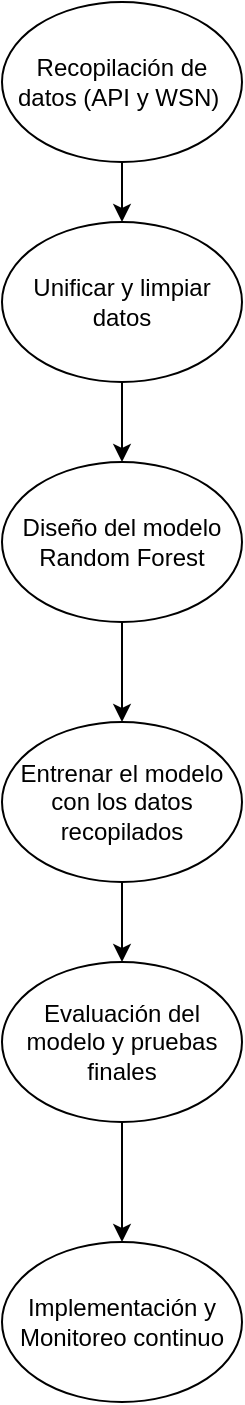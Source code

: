 <mxfile version="21.6.9" type="github">
  <diagram name="Page-1" id="SMyL4ynHugs7bC-ZD5EZ">
    <mxGraphModel dx="1434" dy="796" grid="1" gridSize="10" guides="1" tooltips="1" connect="1" arrows="1" fold="1" page="1" pageScale="1" pageWidth="1000" pageHeight="700" math="0" shadow="0">
      <root>
        <mxCell id="0" />
        <mxCell id="1" parent="0" />
        <mxCell id="Zyj1Jdq-BPF4PBuzDZiy-6" style="edgeStyle=orthogonalEdgeStyle;rounded=0;orthogonalLoop=1;jettySize=auto;html=1;exitX=0.5;exitY=1;exitDx=0;exitDy=0;entryX=0.5;entryY=0;entryDx=0;entryDy=0;" edge="1" parent="1" source="Zyj1Jdq-BPF4PBuzDZiy-1" target="Zyj1Jdq-BPF4PBuzDZiy-2">
          <mxGeometry relative="1" as="geometry" />
        </mxCell>
        <mxCell id="Zyj1Jdq-BPF4PBuzDZiy-1" value="Recopilación de datos (API y WSN)&amp;nbsp;" style="ellipse;whiteSpace=wrap;html=1;" vertex="1" parent="1">
          <mxGeometry x="90" y="40" width="120" height="80" as="geometry" />
        </mxCell>
        <mxCell id="Zyj1Jdq-BPF4PBuzDZiy-7" style="edgeStyle=orthogonalEdgeStyle;rounded=0;orthogonalLoop=1;jettySize=auto;html=1;entryX=0.5;entryY=0;entryDx=0;entryDy=0;" edge="1" parent="1" source="Zyj1Jdq-BPF4PBuzDZiy-2" target="Zyj1Jdq-BPF4PBuzDZiy-3">
          <mxGeometry relative="1" as="geometry" />
        </mxCell>
        <mxCell id="Zyj1Jdq-BPF4PBuzDZiy-2" value="Unificar y limpiar datos" style="ellipse;whiteSpace=wrap;html=1;" vertex="1" parent="1">
          <mxGeometry x="90" y="150" width="120" height="80" as="geometry" />
        </mxCell>
        <mxCell id="Zyj1Jdq-BPF4PBuzDZiy-8" style="edgeStyle=orthogonalEdgeStyle;rounded=0;orthogonalLoop=1;jettySize=auto;html=1;" edge="1" parent="1" source="Zyj1Jdq-BPF4PBuzDZiy-3" target="Zyj1Jdq-BPF4PBuzDZiy-4">
          <mxGeometry relative="1" as="geometry" />
        </mxCell>
        <mxCell id="Zyj1Jdq-BPF4PBuzDZiy-3" value="Diseño del modelo Random Forest" style="ellipse;whiteSpace=wrap;html=1;" vertex="1" parent="1">
          <mxGeometry x="90" y="270" width="120" height="80" as="geometry" />
        </mxCell>
        <mxCell id="Zyj1Jdq-BPF4PBuzDZiy-11" style="edgeStyle=orthogonalEdgeStyle;rounded=0;orthogonalLoop=1;jettySize=auto;html=1;entryX=0.5;entryY=0;entryDx=0;entryDy=0;" edge="1" parent="1" source="Zyj1Jdq-BPF4PBuzDZiy-4" target="Zyj1Jdq-BPF4PBuzDZiy-9">
          <mxGeometry relative="1" as="geometry" />
        </mxCell>
        <mxCell id="Zyj1Jdq-BPF4PBuzDZiy-4" value="Entrenar el modelo con los datos recopilados" style="ellipse;whiteSpace=wrap;html=1;" vertex="1" parent="1">
          <mxGeometry x="90" y="400" width="120" height="80" as="geometry" />
        </mxCell>
        <mxCell id="Zyj1Jdq-BPF4PBuzDZiy-12" style="edgeStyle=orthogonalEdgeStyle;rounded=0;orthogonalLoop=1;jettySize=auto;html=1;entryX=0.5;entryY=0;entryDx=0;entryDy=0;" edge="1" parent="1" source="Zyj1Jdq-BPF4PBuzDZiy-9" target="Zyj1Jdq-BPF4PBuzDZiy-10">
          <mxGeometry relative="1" as="geometry" />
        </mxCell>
        <mxCell id="Zyj1Jdq-BPF4PBuzDZiy-9" value="Evaluación del modelo y pruebas finales" style="ellipse;whiteSpace=wrap;html=1;" vertex="1" parent="1">
          <mxGeometry x="90" y="520" width="120" height="80" as="geometry" />
        </mxCell>
        <mxCell id="Zyj1Jdq-BPF4PBuzDZiy-10" value="Implementación y Monitoreo continuo" style="ellipse;whiteSpace=wrap;html=1;" vertex="1" parent="1">
          <mxGeometry x="90" y="660" width="120" height="80" as="geometry" />
        </mxCell>
      </root>
    </mxGraphModel>
  </diagram>
</mxfile>
